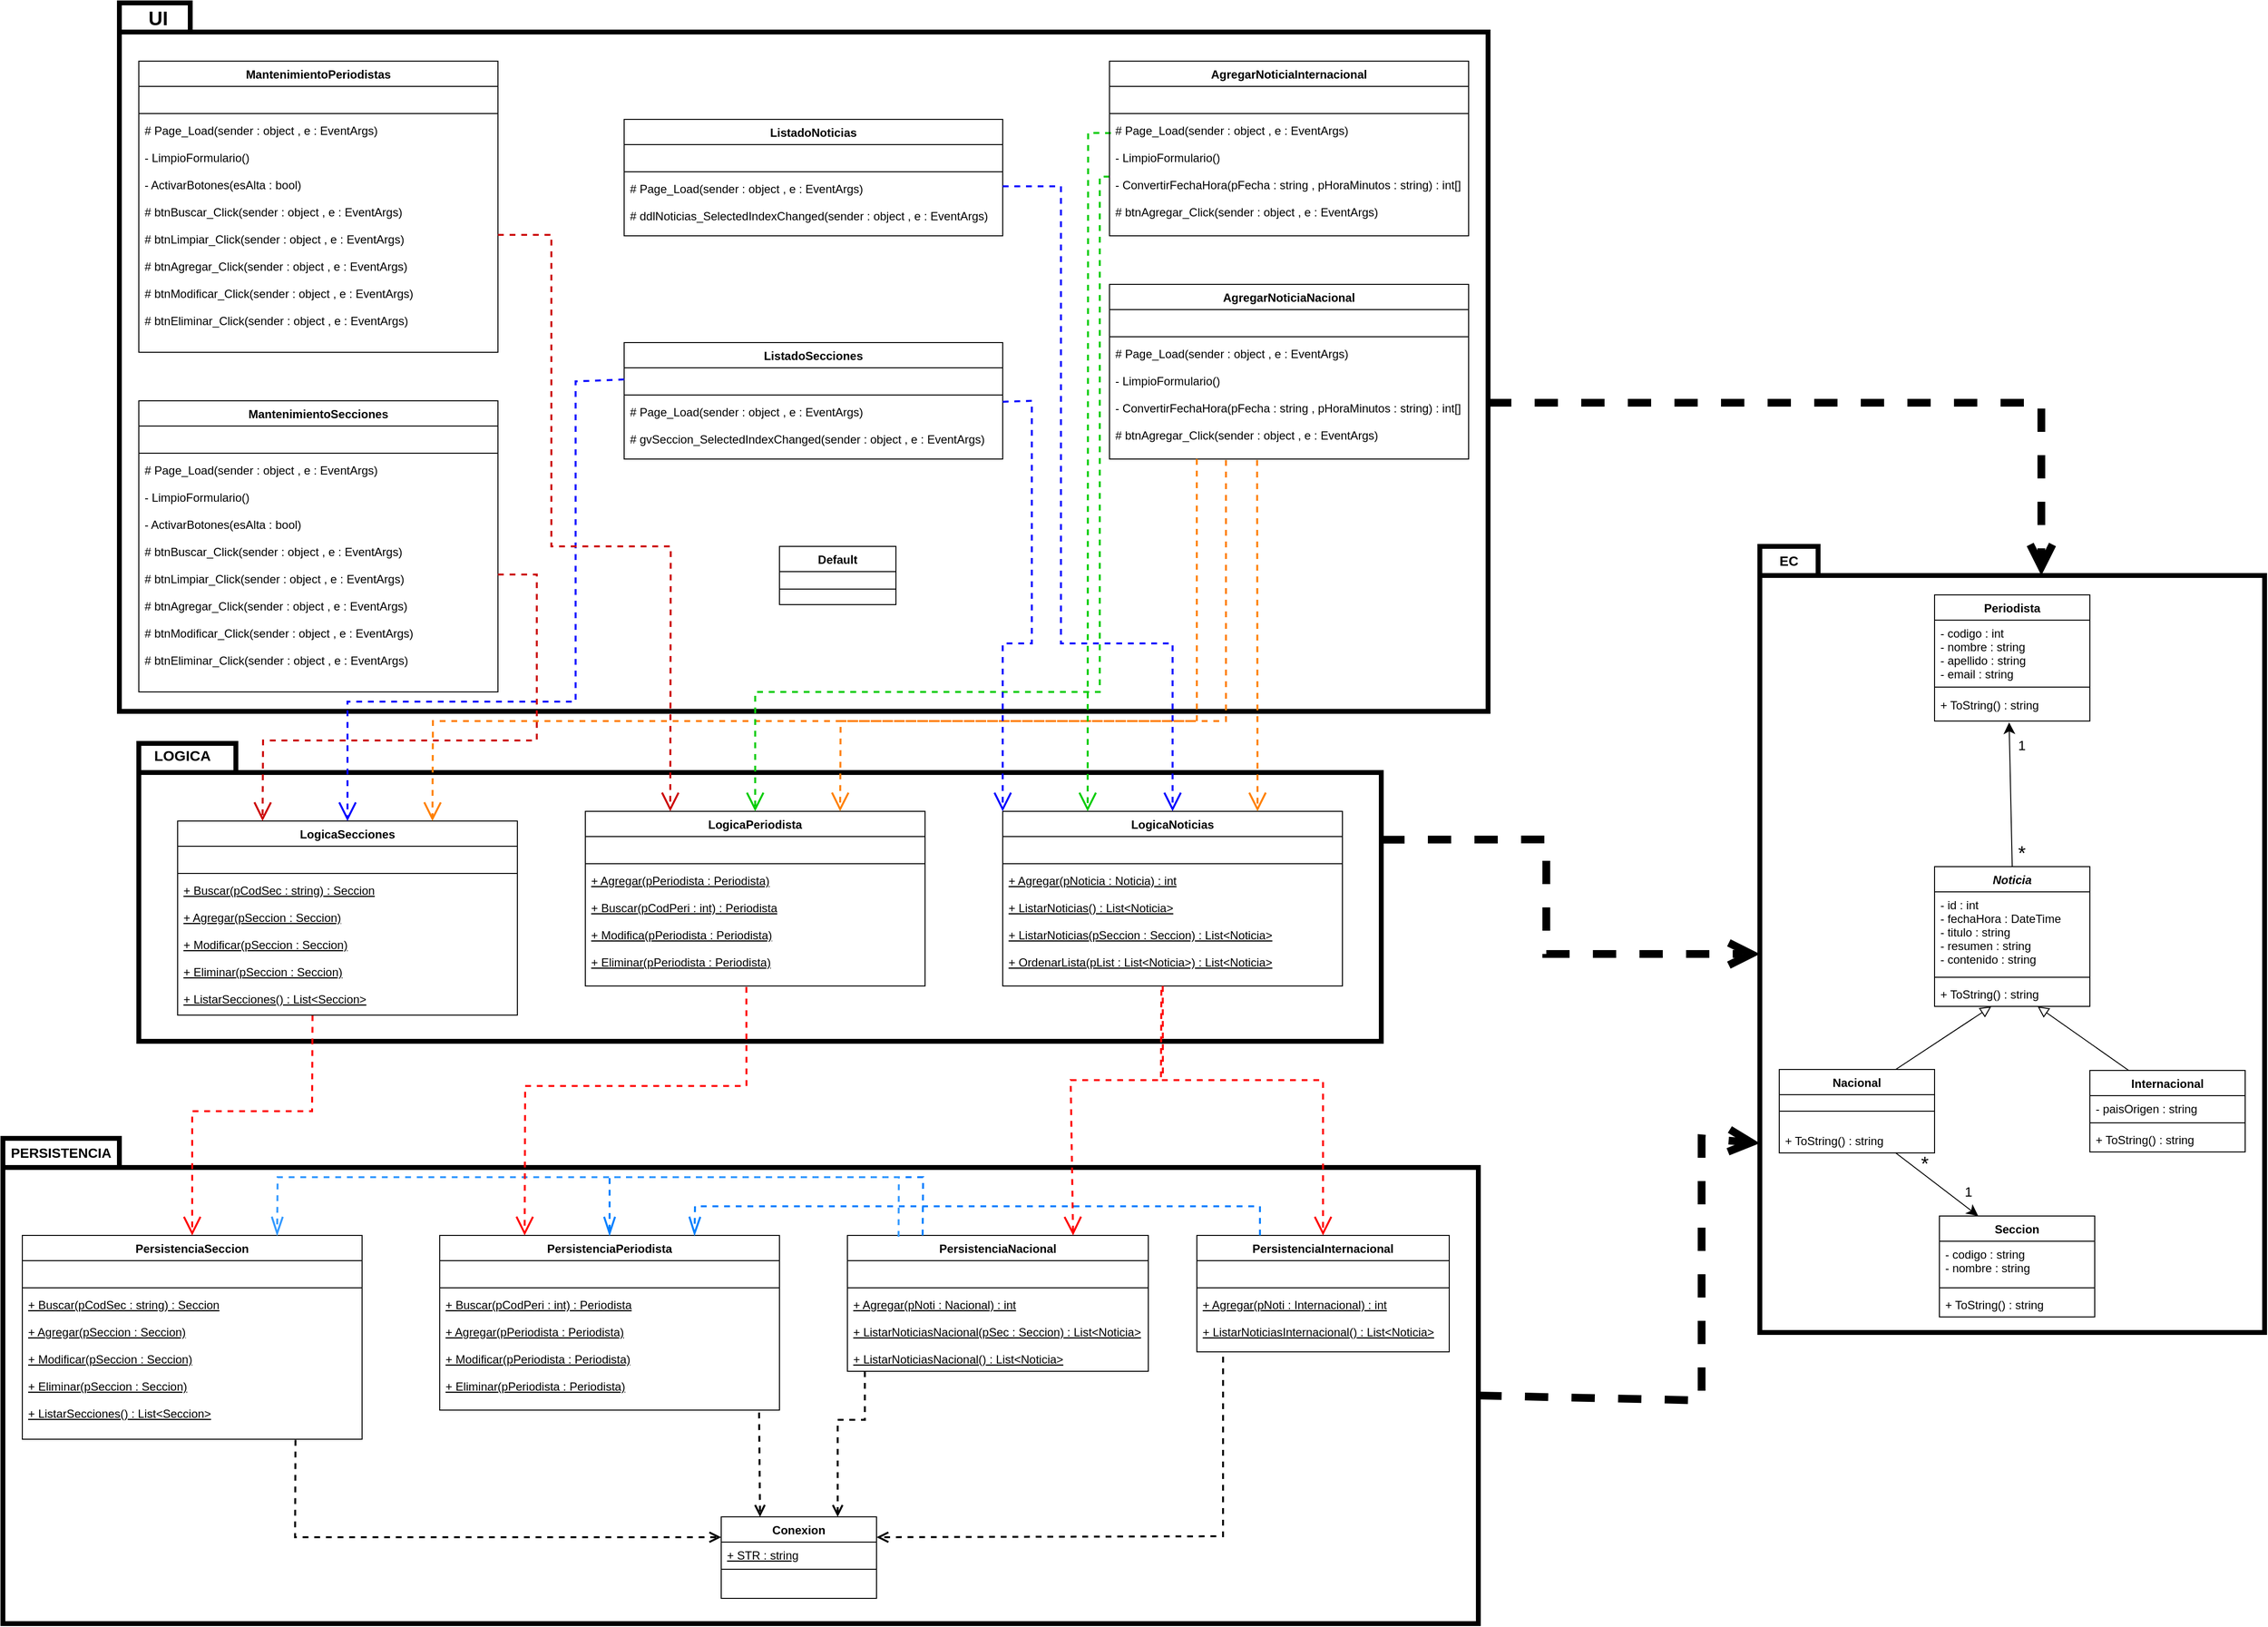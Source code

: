 <mxfile version="16.1.0" type="device"><diagram id="r1u_hjJU5OwIxkiT-pIT" name="Page-1"><mxGraphModel dx="3362" dy="1547" grid="1" gridSize="10" guides="1" tooltips="1" connect="1" arrows="1" fold="1" page="1" pageScale="1" pageWidth="850" pageHeight="1100" math="0" shadow="0"><root><mxCell id="0"/><mxCell id="1" parent="0"/><mxCell id="q0wsoT3vs5LqLBUULBJ0-77" value="" style="shape=folder;fontStyle=1;spacingTop=10;tabWidth=100;tabHeight=30;tabPosition=left;html=1;fontSize=15;fontColor=#000000;strokeWidth=5;" parent="1" vertex="1"><mxGeometry x="-1610" y="-117" width="1280" height="307" as="geometry"/></mxCell><mxCell id="q0wsoT3vs5LqLBUULBJ0-38" value="" style="shape=folder;fontStyle=1;spacingTop=10;tabWidth=120;tabHeight=30;tabPosition=left;html=1;fontSize=14;strokeWidth=5;" parent="1" vertex="1"><mxGeometry x="-1750" y="290" width="1520" height="500" as="geometry"/></mxCell><mxCell id="q0wsoT3vs5LqLBUULBJ0-10" value="" style="shape=folder;fontStyle=1;spacingTop=10;tabWidth=60;tabHeight=30;tabPosition=left;html=1;strokeWidth=5;" parent="1" vertex="1"><mxGeometry x="60" y="-320" width="520" height="810" as="geometry"/></mxCell><mxCell id="q0wsoT3vs5LqLBUULBJ0-5" value="Noticia" style="swimlane;fontStyle=3;align=center;verticalAlign=top;childLayout=stackLayout;horizontal=1;startSize=26;horizontalStack=0;resizeParent=1;resizeParentMax=0;resizeLast=0;collapsible=1;marginBottom=0;" parent="1" vertex="1"><mxGeometry x="240" y="10" width="160" height="144" as="geometry"/></mxCell><mxCell id="q0wsoT3vs5LqLBUULBJ0-6" value="- id : int&#xA;- fechaHora : DateTime &#xA;- titulo : string &#xA;- resumen : string &#xA;- contenido : string " style="text;strokeColor=none;fillColor=none;align=left;verticalAlign=top;spacingLeft=4;spacingRight=4;overflow=hidden;rotatable=0;points=[[0,0.5],[1,0.5]];portConstraint=eastwest;" parent="q0wsoT3vs5LqLBUULBJ0-5" vertex="1"><mxGeometry y="26" width="160" height="84" as="geometry"/></mxCell><mxCell id="q0wsoT3vs5LqLBUULBJ0-7" value="" style="line;strokeWidth=1;fillColor=none;align=left;verticalAlign=middle;spacingTop=-1;spacingLeft=3;spacingRight=3;rotatable=0;labelPosition=right;points=[];portConstraint=eastwest;" parent="q0wsoT3vs5LqLBUULBJ0-5" vertex="1"><mxGeometry y="110" width="160" height="8" as="geometry"/></mxCell><mxCell id="q0wsoT3vs5LqLBUULBJ0-8" value="+ ToString() : string" style="text;strokeColor=none;fillColor=none;align=left;verticalAlign=top;spacingLeft=4;spacingRight=4;overflow=hidden;rotatable=0;points=[[0,0.5],[1,0.5]];portConstraint=eastwest;" parent="q0wsoT3vs5LqLBUULBJ0-5" vertex="1"><mxGeometry y="118" width="160" height="26" as="geometry"/></mxCell><mxCell id="q0wsoT3vs5LqLBUULBJ0-12" value="&lt;font size=&quot;1&quot;&gt;&lt;b style=&quot;font-size: 14px&quot;&gt;EC&lt;/b&gt;&lt;/font&gt;" style="text;html=1;strokeColor=none;fillColor=none;align=center;verticalAlign=middle;whiteSpace=wrap;rounded=0;" parent="1" vertex="1"><mxGeometry x="60" y="-320" width="60" height="30" as="geometry"/></mxCell><mxCell id="q0wsoT3vs5LqLBUULBJ0-13" value="Nacional" style="swimlane;fontStyle=1;align=center;verticalAlign=top;childLayout=stackLayout;horizontal=1;startSize=26;horizontalStack=0;resizeParent=1;resizeParentMax=0;resizeLast=0;collapsible=1;marginBottom=0;" parent="1" vertex="1"><mxGeometry x="80" y="219" width="160" height="86" as="geometry"/></mxCell><mxCell id="q0wsoT3vs5LqLBUULBJ0-15" value="" style="line;strokeWidth=1;fillColor=none;align=left;verticalAlign=middle;spacingTop=-1;spacingLeft=3;spacingRight=3;rotatable=0;labelPosition=right;points=[];portConstraint=eastwest;" parent="q0wsoT3vs5LqLBUULBJ0-13" vertex="1"><mxGeometry y="26" width="160" height="34" as="geometry"/></mxCell><mxCell id="q0wsoT3vs5LqLBUULBJ0-16" value="+ ToString() : string" style="text;strokeColor=none;fillColor=none;align=left;verticalAlign=top;spacingLeft=4;spacingRight=4;overflow=hidden;rotatable=0;points=[[0,0.5],[1,0.5]];portConstraint=eastwest;" parent="q0wsoT3vs5LqLBUULBJ0-13" vertex="1"><mxGeometry y="60" width="160" height="26" as="geometry"/></mxCell><mxCell id="q0wsoT3vs5LqLBUULBJ0-17" value="Internacional" style="swimlane;fontStyle=1;align=center;verticalAlign=top;childLayout=stackLayout;horizontal=1;startSize=26;horizontalStack=0;resizeParent=1;resizeParentMax=0;resizeLast=0;collapsible=1;marginBottom=0;" parent="1" vertex="1"><mxGeometry x="400" y="220" width="160" height="84" as="geometry"/></mxCell><mxCell id="q0wsoT3vs5LqLBUULBJ0-18" value="- paisOrigen : string" style="text;strokeColor=none;fillColor=none;align=left;verticalAlign=top;spacingLeft=4;spacingRight=4;overflow=hidden;rotatable=0;points=[[0,0.5],[1,0.5]];portConstraint=eastwest;" parent="q0wsoT3vs5LqLBUULBJ0-17" vertex="1"><mxGeometry y="26" width="160" height="24" as="geometry"/></mxCell><mxCell id="q0wsoT3vs5LqLBUULBJ0-19" value="" style="line;strokeWidth=1;fillColor=none;align=left;verticalAlign=middle;spacingTop=-1;spacingLeft=3;spacingRight=3;rotatable=0;labelPosition=right;points=[];portConstraint=eastwest;" parent="q0wsoT3vs5LqLBUULBJ0-17" vertex="1"><mxGeometry y="50" width="160" height="8" as="geometry"/></mxCell><mxCell id="q0wsoT3vs5LqLBUULBJ0-20" value="+ ToString() : string" style="text;strokeColor=none;fillColor=none;align=left;verticalAlign=top;spacingLeft=4;spacingRight=4;overflow=hidden;rotatable=0;points=[[0,0.5],[1,0.5]];portConstraint=eastwest;" parent="q0wsoT3vs5LqLBUULBJ0-17" vertex="1"><mxGeometry y="58" width="160" height="26" as="geometry"/></mxCell><mxCell id="q0wsoT3vs5LqLBUULBJ0-21" value="" style="endArrow=block;html=1;rounded=0;fontSize=14;endFill=0;strokeWidth=1;endSize=9;entryX=0.365;entryY=1.005;entryDx=0;entryDy=0;entryPerimeter=0;exitX=0.75;exitY=0;exitDx=0;exitDy=0;" parent="1" source="q0wsoT3vs5LqLBUULBJ0-13" target="q0wsoT3vs5LqLBUULBJ0-8" edge="1"><mxGeometry width="50" height="50" relative="1" as="geometry"><mxPoint x="230" y="220" as="sourcePoint"/><mxPoint x="280" y="170" as="targetPoint"/><Array as="points"/></mxGeometry></mxCell><mxCell id="q0wsoT3vs5LqLBUULBJ0-22" value="" style="endArrow=block;html=1;rounded=0;fontSize=14;endFill=0;strokeWidth=1;endSize=9;entryX=0.664;entryY=1.005;entryDx=0;entryDy=0;entryPerimeter=0;exitX=0.25;exitY=0;exitDx=0;exitDy=0;" parent="1" source="q0wsoT3vs5LqLBUULBJ0-17" target="q0wsoT3vs5LqLBUULBJ0-8" edge="1"><mxGeometry width="50" height="50" relative="1" as="geometry"><mxPoint x="410.0" y="219.71" as="sourcePoint"/><mxPoint x="476" y="156" as="targetPoint"/><Array as="points"/></mxGeometry></mxCell><mxCell id="q0wsoT3vs5LqLBUULBJ0-23" value="Periodista" style="swimlane;fontStyle=1;align=center;verticalAlign=top;childLayout=stackLayout;horizontal=1;startSize=26;horizontalStack=0;resizeParent=1;resizeParentMax=0;resizeLast=0;collapsible=1;marginBottom=0;" parent="1" vertex="1"><mxGeometry x="240" y="-270" width="160" height="130" as="geometry"/></mxCell><mxCell id="q0wsoT3vs5LqLBUULBJ0-24" value="- codigo : int&#xA;- nombre : string&#xA;- apellido : string&#xA;- email : string" style="text;strokeColor=none;fillColor=none;align=left;verticalAlign=top;spacingLeft=4;spacingRight=4;overflow=hidden;rotatable=0;points=[[0,0.5],[1,0.5]];portConstraint=eastwest;" parent="q0wsoT3vs5LqLBUULBJ0-23" vertex="1"><mxGeometry y="26" width="160" height="64" as="geometry"/></mxCell><mxCell id="q0wsoT3vs5LqLBUULBJ0-25" value="" style="line;strokeWidth=1;fillColor=none;align=left;verticalAlign=middle;spacingTop=-1;spacingLeft=3;spacingRight=3;rotatable=0;labelPosition=right;points=[];portConstraint=eastwest;" parent="q0wsoT3vs5LqLBUULBJ0-23" vertex="1"><mxGeometry y="90" width="160" height="10" as="geometry"/></mxCell><mxCell id="q0wsoT3vs5LqLBUULBJ0-26" value="+ ToString() : string" style="text;strokeColor=none;fillColor=none;align=left;verticalAlign=top;spacingLeft=4;spacingRight=4;overflow=hidden;rotatable=0;points=[[0,0.5],[1,0.5]];portConstraint=eastwest;" parent="q0wsoT3vs5LqLBUULBJ0-23" vertex="1"><mxGeometry y="100" width="160" height="30" as="geometry"/></mxCell><mxCell id="q0wsoT3vs5LqLBUULBJ0-27" value="" style="endArrow=classic;html=1;rounded=0;fontSize=14;endSize=9;strokeWidth=1;exitX=0.5;exitY=0;exitDx=0;exitDy=0;entryX=0.48;entryY=1.046;entryDx=0;entryDy=0;entryPerimeter=0;" parent="1" source="q0wsoT3vs5LqLBUULBJ0-5" target="q0wsoT3vs5LqLBUULBJ0-26" edge="1"><mxGeometry width="50" height="50" relative="1" as="geometry"><mxPoint x="330" y="-60" as="sourcePoint"/><mxPoint x="320" y="-110" as="targetPoint"/></mxGeometry></mxCell><mxCell id="q0wsoT3vs5LqLBUULBJ0-28" value="&lt;font style=&quot;font-size: 20px&quot;&gt;*&lt;/font&gt;" style="text;html=1;strokeColor=none;fillColor=none;align=center;verticalAlign=middle;whiteSpace=wrap;rounded=0;fontSize=14;" parent="1" vertex="1"><mxGeometry x="300" y="-20" width="60" height="30" as="geometry"/></mxCell><mxCell id="q0wsoT3vs5LqLBUULBJ0-29" value="1" style="text;html=1;strokeColor=none;fillColor=none;align=center;verticalAlign=middle;whiteSpace=wrap;rounded=0;fontSize=14;" parent="1" vertex="1"><mxGeometry x="300" y="-130" width="60" height="30" as="geometry"/></mxCell><mxCell id="q0wsoT3vs5LqLBUULBJ0-30" value="Seccion" style="swimlane;fontStyle=1;align=center;verticalAlign=top;childLayout=stackLayout;horizontal=1;startSize=26;horizontalStack=0;resizeParent=1;resizeParentMax=0;resizeLast=0;collapsible=1;marginBottom=0;" parent="1" vertex="1"><mxGeometry x="245" y="370" width="160" height="104" as="geometry"/></mxCell><mxCell id="q0wsoT3vs5LqLBUULBJ0-31" value="- codigo : string&#xA;- nombre : string" style="text;strokeColor=none;fillColor=none;align=left;verticalAlign=top;spacingLeft=4;spacingRight=4;overflow=hidden;rotatable=0;points=[[0,0.5],[1,0.5]];portConstraint=eastwest;" parent="q0wsoT3vs5LqLBUULBJ0-30" vertex="1"><mxGeometry y="26" width="160" height="44" as="geometry"/></mxCell><mxCell id="q0wsoT3vs5LqLBUULBJ0-32" value="" style="line;strokeWidth=1;fillColor=none;align=left;verticalAlign=middle;spacingTop=-1;spacingLeft=3;spacingRight=3;rotatable=0;labelPosition=right;points=[];portConstraint=eastwest;" parent="q0wsoT3vs5LqLBUULBJ0-30" vertex="1"><mxGeometry y="70" width="160" height="8" as="geometry"/></mxCell><mxCell id="q0wsoT3vs5LqLBUULBJ0-33" value="+ ToString() : string" style="text;strokeColor=none;fillColor=none;align=left;verticalAlign=top;spacingLeft=4;spacingRight=4;overflow=hidden;rotatable=0;points=[[0,0.5],[1,0.5]];portConstraint=eastwest;" parent="q0wsoT3vs5LqLBUULBJ0-30" vertex="1"><mxGeometry y="78" width="160" height="26" as="geometry"/></mxCell><mxCell id="q0wsoT3vs5LqLBUULBJ0-35" value="" style="endArrow=classic;html=1;rounded=0;fontSize=14;endSize=9;strokeWidth=1;exitX=0.75;exitY=1;exitDx=0;exitDy=0;entryX=0.25;entryY=0;entryDx=0;entryDy=0;" parent="1" source="q0wsoT3vs5LqLBUULBJ0-13" target="q0wsoT3vs5LqLBUULBJ0-30" edge="1"><mxGeometry width="50" height="50" relative="1" as="geometry"><mxPoint x="321.6" y="370.0" as="sourcePoint"/><mxPoint x="190" y="370" as="targetPoint"/></mxGeometry></mxCell><mxCell id="q0wsoT3vs5LqLBUULBJ0-36" value="&lt;font style=&quot;font-size: 20px&quot;&gt;*&lt;/font&gt;" style="text;html=1;strokeColor=none;fillColor=none;align=center;verticalAlign=middle;whiteSpace=wrap;rounded=0;fontSize=14;" parent="1" vertex="1"><mxGeometry x="200" y="300" width="60" height="30" as="geometry"/></mxCell><mxCell id="q0wsoT3vs5LqLBUULBJ0-37" value="1" style="text;html=1;strokeColor=none;fillColor=none;align=center;verticalAlign=middle;whiteSpace=wrap;rounded=0;fontSize=14;" parent="1" vertex="1"><mxGeometry x="245" y="330" width="60" height="30" as="geometry"/></mxCell><mxCell id="q0wsoT3vs5LqLBUULBJ0-45" value="Conexion" style="swimlane;fontStyle=1;align=center;verticalAlign=top;childLayout=stackLayout;horizontal=1;startSize=26;horizontalStack=0;resizeParent=1;resizeParentMax=0;resizeLast=0;collapsible=1;marginBottom=0;" parent="1" vertex="1"><mxGeometry x="-1010" y="680" width="160" height="84" as="geometry"/></mxCell><mxCell id="q0wsoT3vs5LqLBUULBJ0-46" value="+ STR : string&#xA;&#xA;&#xA;" style="text;strokeColor=none;fillColor=none;align=left;verticalAlign=top;spacingLeft=4;spacingRight=4;overflow=hidden;rotatable=0;points=[[0,0.5],[1,0.5]];portConstraint=eastwest;fontStyle=4" parent="q0wsoT3vs5LqLBUULBJ0-45" vertex="1"><mxGeometry y="26" width="160" height="24" as="geometry"/></mxCell><mxCell id="q0wsoT3vs5LqLBUULBJ0-47" value="" style="line;strokeWidth=1;fillColor=none;align=left;verticalAlign=middle;spacingTop=-1;spacingLeft=3;spacingRight=3;rotatable=0;labelPosition=right;points=[];portConstraint=eastwest;" parent="q0wsoT3vs5LqLBUULBJ0-45" vertex="1"><mxGeometry y="50" width="160" height="8" as="geometry"/></mxCell><mxCell id="q0wsoT3vs5LqLBUULBJ0-48" value="*" style="text;strokeColor=none;fillColor=none;align=left;verticalAlign=top;spacingLeft=4;spacingRight=4;overflow=hidden;rotatable=0;points=[[0,0.5],[1,0.5]];portConstraint=eastwest;fontColor=#FFFFFF;" parent="q0wsoT3vs5LqLBUULBJ0-45" vertex="1"><mxGeometry y="58" width="160" height="26" as="geometry"/></mxCell><mxCell id="q0wsoT3vs5LqLBUULBJ0-49" value="PersistenciaInternacional" style="swimlane;fontStyle=1;align=center;verticalAlign=top;childLayout=stackLayout;horizontal=1;startSize=26;horizontalStack=0;resizeParent=1;resizeParentMax=0;resizeLast=0;collapsible=1;marginBottom=0;" parent="1" vertex="1"><mxGeometry x="-520" y="390" width="260" height="120" as="geometry"/></mxCell><mxCell id="q0wsoT3vs5LqLBUULBJ0-50" value="*" style="text;strokeColor=none;fillColor=none;align=left;verticalAlign=top;spacingLeft=4;spacingRight=4;overflow=hidden;rotatable=0;points=[[0,0.5],[1,0.5]];portConstraint=eastwest;fontColor=#FFFFFF;" parent="q0wsoT3vs5LqLBUULBJ0-49" vertex="1"><mxGeometry y="26" width="260" height="24" as="geometry"/></mxCell><mxCell id="q0wsoT3vs5LqLBUULBJ0-51" value="" style="line;strokeWidth=1;fillColor=none;align=left;verticalAlign=middle;spacingTop=-1;spacingLeft=3;spacingRight=3;rotatable=0;labelPosition=right;points=[];portConstraint=eastwest;" parent="q0wsoT3vs5LqLBUULBJ0-49" vertex="1"><mxGeometry y="50" width="260" height="8" as="geometry"/></mxCell><mxCell id="q0wsoT3vs5LqLBUULBJ0-52" value="+ Agregar(pNoti : Internacional) : int&#xA;&#xA;+ ListarNoticiasInternacional() : List&lt;Noticia&gt;&#xA;" style="text;strokeColor=none;fillColor=none;align=left;verticalAlign=top;spacingLeft=4;spacingRight=4;overflow=hidden;rotatable=0;points=[[0,0.5],[1,0.5]];portConstraint=eastwest;fontStyle=4" parent="q0wsoT3vs5LqLBUULBJ0-49" vertex="1"><mxGeometry y="58" width="260" height="62" as="geometry"/></mxCell><mxCell id="q0wsoT3vs5LqLBUULBJ0-54" value="PersistenciaNacional" style="swimlane;fontStyle=1;align=center;verticalAlign=top;childLayout=stackLayout;horizontal=1;startSize=26;horizontalStack=0;resizeParent=1;resizeParentMax=0;resizeLast=0;collapsible=1;marginBottom=0;" parent="1" vertex="1"><mxGeometry x="-880" y="390" width="310" height="140" as="geometry"/></mxCell><mxCell id="q0wsoT3vs5LqLBUULBJ0-55" value="*" style="text;strokeColor=none;fillColor=none;align=left;verticalAlign=top;spacingLeft=4;spacingRight=4;overflow=hidden;rotatable=0;points=[[0,0.5],[1,0.5]];portConstraint=eastwest;fontColor=#FFFFFF;" parent="q0wsoT3vs5LqLBUULBJ0-54" vertex="1"><mxGeometry y="26" width="310" height="24" as="geometry"/></mxCell><mxCell id="q0wsoT3vs5LqLBUULBJ0-56" value="" style="line;strokeWidth=1;fillColor=none;align=left;verticalAlign=middle;spacingTop=-1;spacingLeft=3;spacingRight=3;rotatable=0;labelPosition=right;points=[];portConstraint=eastwest;" parent="q0wsoT3vs5LqLBUULBJ0-54" vertex="1"><mxGeometry y="50" width="310" height="8" as="geometry"/></mxCell><mxCell id="q0wsoT3vs5LqLBUULBJ0-57" value="+ Agregar(pNoti : Nacional) : int&#xA;&#xA;+ ListarNoticiasNacional(pSec : Seccion) : List&lt;Noticia&gt;&#xA;&#xA;+ ListarNoticiasNacional() : List&lt;Noticia&gt;&#xA;" style="text;strokeColor=none;fillColor=none;align=left;verticalAlign=top;spacingLeft=4;spacingRight=4;overflow=hidden;rotatable=0;points=[[0,0.5],[1,0.5]];portConstraint=eastwest;fontStyle=4" parent="q0wsoT3vs5LqLBUULBJ0-54" vertex="1"><mxGeometry y="58" width="310" height="82" as="geometry"/></mxCell><mxCell id="q0wsoT3vs5LqLBUULBJ0-59" value="PersistenciaPeriodista" style="swimlane;fontStyle=1;align=center;verticalAlign=top;childLayout=stackLayout;horizontal=1;startSize=26;horizontalStack=0;resizeParent=1;resizeParentMax=0;resizeLast=0;collapsible=1;marginBottom=0;" parent="1" vertex="1"><mxGeometry x="-1300" y="390" width="350" height="180" as="geometry"/></mxCell><mxCell id="q0wsoT3vs5LqLBUULBJ0-60" value="*" style="text;strokeColor=none;fillColor=none;align=left;verticalAlign=top;spacingLeft=4;spacingRight=4;overflow=hidden;rotatable=0;points=[[0,0.5],[1,0.5]];portConstraint=eastwest;fontColor=#FFFFFF;" parent="q0wsoT3vs5LqLBUULBJ0-59" vertex="1"><mxGeometry y="26" width="350" height="24" as="geometry"/></mxCell><mxCell id="q0wsoT3vs5LqLBUULBJ0-61" value="" style="line;strokeWidth=1;fillColor=none;align=left;verticalAlign=middle;spacingTop=-1;spacingLeft=3;spacingRight=3;rotatable=0;labelPosition=right;points=[];portConstraint=eastwest;" parent="q0wsoT3vs5LqLBUULBJ0-59" vertex="1"><mxGeometry y="50" width="350" height="8" as="geometry"/></mxCell><mxCell id="q0wsoT3vs5LqLBUULBJ0-62" value="+ Buscar(pCodPeri : int) : Periodista&#xA;&#xA;+ Agregar(pPeriodista : Periodista)&#xA;&#xA;+ Modificar(pPeriodista : Periodista)&#xA;&#xA;+ Eliminar(pPeriodista : Periodista)" style="text;strokeColor=none;fillColor=none;align=left;verticalAlign=top;spacingLeft=4;spacingRight=4;overflow=hidden;rotatable=0;points=[[0,0.5],[1,0.5]];portConstraint=eastwest;fontStyle=4" parent="q0wsoT3vs5LqLBUULBJ0-59" vertex="1"><mxGeometry y="58" width="350" height="122" as="geometry"/></mxCell><mxCell id="q0wsoT3vs5LqLBUULBJ0-63" value="PersistenciaSeccion" style="swimlane;fontStyle=1;align=center;verticalAlign=top;childLayout=stackLayout;horizontal=1;startSize=26;horizontalStack=0;resizeParent=1;resizeParentMax=0;resizeLast=0;collapsible=1;marginBottom=0;" parent="1" vertex="1"><mxGeometry x="-1730" y="390" width="350" height="210" as="geometry"/></mxCell><mxCell id="q0wsoT3vs5LqLBUULBJ0-64" value="*" style="text;strokeColor=none;fillColor=none;align=left;verticalAlign=top;spacingLeft=4;spacingRight=4;overflow=hidden;rotatable=0;points=[[0,0.5],[1,0.5]];portConstraint=eastwest;fontColor=#FFFFFF;" parent="q0wsoT3vs5LqLBUULBJ0-63" vertex="1"><mxGeometry y="26" width="350" height="24" as="geometry"/></mxCell><mxCell id="q0wsoT3vs5LqLBUULBJ0-65" value="" style="line;strokeWidth=1;fillColor=none;align=left;verticalAlign=middle;spacingTop=-1;spacingLeft=3;spacingRight=3;rotatable=0;labelPosition=right;points=[];portConstraint=eastwest;" parent="q0wsoT3vs5LqLBUULBJ0-63" vertex="1"><mxGeometry y="50" width="350" height="8" as="geometry"/></mxCell><mxCell id="q0wsoT3vs5LqLBUULBJ0-66" value="+ Buscar(pCodSec : string) : Seccion&#xA;&#xA;+ Agregar(pSeccion : Seccion)&#xA;&#xA;+ Modificar(pSeccion : Seccion)&#xA;&#xA;+ Eliminar(pSeccion : Seccion)&#xA;&#xA;+ ListarSecciones() : List&lt;Seccion&gt;" style="text;strokeColor=none;fillColor=none;align=left;verticalAlign=top;spacingLeft=4;spacingRight=4;overflow=hidden;rotatable=0;points=[[0,0.5],[1,0.5]];portConstraint=eastwest;fontStyle=4" parent="q0wsoT3vs5LqLBUULBJ0-63" vertex="1"><mxGeometry y="58" width="350" height="152" as="geometry"/></mxCell><mxCell id="q0wsoT3vs5LqLBUULBJ0-67" value="return" style="html=1;verticalAlign=bottom;endArrow=openThin;dashed=1;endSize=15;rounded=0;fontSize=14;fontColor=#FFFFFF;strokeWidth=2;exitX=0.25;exitY=0;exitDx=0;exitDy=0;entryX=0.75;entryY=0;entryDx=0;entryDy=0;endFill=0;strokeColor=#007FFF;" parent="1" source="q0wsoT3vs5LqLBUULBJ0-49" target="q0wsoT3vs5LqLBUULBJ0-59" edge="1"><mxGeometry relative="1" as="geometry"><mxPoint x="-440" y="370" as="sourcePoint"/><mxPoint x="-1050" y="360" as="targetPoint"/><Array as="points"><mxPoint x="-455" y="360"/><mxPoint x="-1037" y="360"/></Array></mxGeometry></mxCell><mxCell id="q0wsoT3vs5LqLBUULBJ0-68" value="" style="html=1;verticalAlign=bottom;endArrow=openThin;dashed=1;endSize=15;rounded=0;fontSize=14;fontColor=#FFFFFF;strokeWidth=2;exitX=0.25;exitY=0;exitDx=0;exitDy=0;entryX=0.5;entryY=0;entryDx=0;entryDy=0;endFill=0;strokeColor=#007FFF;" parent="1" source="q0wsoT3vs5LqLBUULBJ0-54" target="q0wsoT3vs5LqLBUULBJ0-59" edge="1"><mxGeometry relative="1" as="geometry"><mxPoint x="-777.5" y="380" as="sourcePoint"/><mxPoint x="-1360" y="380" as="targetPoint"/><Array as="points"><mxPoint x="-802" y="330"/><mxPoint x="-1125" y="330"/></Array></mxGeometry></mxCell><mxCell id="q0wsoT3vs5LqLBUULBJ0-69" value="" style="html=1;verticalAlign=bottom;endArrow=openThin;dashed=1;endSize=15;rounded=0;fontSize=14;fontColor=#FFFFFF;strokeWidth=2;exitX=0.17;exitY=0.01;exitDx=0;exitDy=0;entryX=0.75;entryY=0;entryDx=0;entryDy=0;endFill=0;exitPerimeter=0;strokeColor=#3399FF;" parent="1" source="q0wsoT3vs5LqLBUULBJ0-54" target="q0wsoT3vs5LqLBUULBJ0-63" edge="1"><mxGeometry relative="1" as="geometry"><mxPoint x="-827.5" y="390" as="sourcePoint"/><mxPoint x="-1150" y="390" as="targetPoint"/><Array as="points"><mxPoint x="-827" y="330"/><mxPoint x="-1467" y="330"/></Array></mxGeometry></mxCell><mxCell id="q0wsoT3vs5LqLBUULBJ0-70" value="return" style="html=1;verticalAlign=bottom;endArrow=open;dashed=1;endSize=8;rounded=0;fontSize=14;fontColor=#FFFFFF;strokeWidth=2;exitX=0.804;exitY=1.005;exitDx=0;exitDy=0;exitPerimeter=0;entryX=0;entryY=0.25;entryDx=0;entryDy=0;" parent="1" source="q0wsoT3vs5LqLBUULBJ0-66" target="q0wsoT3vs5LqLBUULBJ0-45" edge="1"><mxGeometry relative="1" as="geometry"><mxPoint x="-1220" y="660" as="sourcePoint"/><mxPoint x="-1330" y="570" as="targetPoint"/><Array as="points"><mxPoint x="-1449" y="701"/></Array></mxGeometry></mxCell><mxCell id="q0wsoT3vs5LqLBUULBJ0-71" value="" style="html=1;verticalAlign=bottom;endArrow=open;dashed=1;endSize=8;rounded=0;fontSize=14;fontColor=#FFFFFF;strokeWidth=2;exitX=0.94;exitY=1.021;exitDx=0;exitDy=0;exitPerimeter=0;entryX=0.25;entryY=0;entryDx=0;entryDy=0;" parent="1" source="q0wsoT3vs5LqLBUULBJ0-62" target="q0wsoT3vs5LqLBUULBJ0-45" edge="1"><mxGeometry relative="1" as="geometry"><mxPoint x="-850" y="570" as="sourcePoint"/><mxPoint x="-930" y="570" as="targetPoint"/></mxGeometry></mxCell><mxCell id="q0wsoT3vs5LqLBUULBJ0-72" value="" style="html=1;verticalAlign=bottom;endArrow=open;dashed=1;endSize=8;rounded=0;fontSize=14;fontColor=#FFFFFF;strokeWidth=2;exitX=0.058;exitY=1;exitDx=0;exitDy=0;exitPerimeter=0;entryX=0.75;entryY=0;entryDx=0;entryDy=0;" parent="1" source="q0wsoT3vs5LqLBUULBJ0-57" target="q0wsoT3vs5LqLBUULBJ0-45" edge="1"><mxGeometry relative="1" as="geometry"><mxPoint x="-860" y="550.002" as="sourcePoint"/><mxPoint x="-859" y="657.44" as="targetPoint"/><Array as="points"><mxPoint x="-862" y="580"/><mxPoint x="-890" y="580"/></Array></mxGeometry></mxCell><mxCell id="q0wsoT3vs5LqLBUULBJ0-74" value="return" style="html=1;verticalAlign=bottom;endArrow=open;dashed=1;endSize=8;rounded=0;fontSize=14;fontColor=#FFFFFF;strokeWidth=2;exitX=0.104;exitY=1.081;exitDx=0;exitDy=0;exitPerimeter=0;entryX=1;entryY=0.25;entryDx=0;entryDy=0;" parent="1" source="q0wsoT3vs5LqLBUULBJ0-52" target="q0wsoT3vs5LqLBUULBJ0-45" edge="1"><mxGeometry relative="1" as="geometry"><mxPoint x="-460" y="560" as="sourcePoint"/><mxPoint x="-540" y="560" as="targetPoint"/><Array as="points"><mxPoint x="-493" y="700"/></Array></mxGeometry></mxCell><mxCell id="q0wsoT3vs5LqLBUULBJ0-75" value="&lt;b&gt;PERSISTENCIA&lt;/b&gt;" style="text;html=1;strokeColor=none;fillColor=none;align=center;verticalAlign=middle;whiteSpace=wrap;rounded=0;fontSize=14;fontColor=#000000;" parent="1" vertex="1"><mxGeometry x="-1720" y="290" width="60" height="30" as="geometry"/></mxCell><mxCell id="q0wsoT3vs5LqLBUULBJ0-76" value="" style="html=1;verticalAlign=bottom;endArrow=open;dashed=1;endSize=15;rounded=0;fontSize=15;fontColor=#FFFFFF;strokeWidth=8;entryX=0;entryY=0;entryDx=0;entryDy=615;entryPerimeter=0;exitX=0;exitY=0;exitDx=1520;exitDy=265;exitPerimeter=0;" parent="1" source="q0wsoT3vs5LqLBUULBJ0-38" target="q0wsoT3vs5LqLBUULBJ0-10" edge="1"><mxGeometry relative="1" as="geometry"><mxPoint x="-200" y="673" as="sourcePoint"/><mxPoint x="130" y="620" as="targetPoint"/><Array as="points"><mxPoint y="560"/><mxPoint y="290"/></Array></mxGeometry></mxCell><mxCell id="q0wsoT3vs5LqLBUULBJ0-78" value="LogicaNoticias" style="swimlane;fontStyle=1;align=center;verticalAlign=top;childLayout=stackLayout;horizontal=1;startSize=26;horizontalStack=0;resizeParent=1;resizeParentMax=0;resizeLast=0;collapsible=1;marginBottom=0;" parent="1" vertex="1"><mxGeometry x="-720" y="-47" width="350" height="180" as="geometry"/></mxCell><mxCell id="q0wsoT3vs5LqLBUULBJ0-79" value="*" style="text;strokeColor=none;fillColor=none;align=left;verticalAlign=top;spacingLeft=4;spacingRight=4;overflow=hidden;rotatable=0;points=[[0,0.5],[1,0.5]];portConstraint=eastwest;fontColor=#FFFFFF;" parent="q0wsoT3vs5LqLBUULBJ0-78" vertex="1"><mxGeometry y="26" width="350" height="24" as="geometry"/></mxCell><mxCell id="q0wsoT3vs5LqLBUULBJ0-80" value="" style="line;strokeWidth=1;fillColor=none;align=left;verticalAlign=middle;spacingTop=-1;spacingLeft=3;spacingRight=3;rotatable=0;labelPosition=right;points=[];portConstraint=eastwest;" parent="q0wsoT3vs5LqLBUULBJ0-78" vertex="1"><mxGeometry y="50" width="350" height="8" as="geometry"/></mxCell><mxCell id="q0wsoT3vs5LqLBUULBJ0-81" value="+ Agregar(pNoticia : Noticia) : int&#xA;&#xA;+ ListarNoticias() : List&lt;Noticia&gt;&#xA;&#xA;+ ListarNoticias(pSeccion : Seccion) : List&lt;Noticia&gt;&#xA;&#xA;+ OrdenarLista(pList : List&lt;Noticia&gt;) : List&lt;Noticia&gt;" style="text;strokeColor=none;fillColor=none;align=left;verticalAlign=top;spacingLeft=4;spacingRight=4;overflow=hidden;rotatable=0;points=[[0,0.5],[1,0.5]];portConstraint=eastwest;fontStyle=4" parent="q0wsoT3vs5LqLBUULBJ0-78" vertex="1"><mxGeometry y="58" width="350" height="122" as="geometry"/></mxCell><mxCell id="q0wsoT3vs5LqLBUULBJ0-82" value="LogicaPeriodista" style="swimlane;fontStyle=1;align=center;verticalAlign=top;childLayout=stackLayout;horizontal=1;startSize=26;horizontalStack=0;resizeParent=1;resizeParentMax=0;resizeLast=0;collapsible=1;marginBottom=0;" parent="1" vertex="1"><mxGeometry x="-1150" y="-47" width="350" height="180" as="geometry"/></mxCell><mxCell id="q0wsoT3vs5LqLBUULBJ0-83" value="*" style="text;strokeColor=none;fillColor=none;align=left;verticalAlign=top;spacingLeft=4;spacingRight=4;overflow=hidden;rotatable=0;points=[[0,0.5],[1,0.5]];portConstraint=eastwest;fontColor=#FFFFFF;" parent="q0wsoT3vs5LqLBUULBJ0-82" vertex="1"><mxGeometry y="26" width="350" height="24" as="geometry"/></mxCell><mxCell id="q0wsoT3vs5LqLBUULBJ0-84" value="" style="line;strokeWidth=1;fillColor=none;align=left;verticalAlign=middle;spacingTop=-1;spacingLeft=3;spacingRight=3;rotatable=0;labelPosition=right;points=[];portConstraint=eastwest;" parent="q0wsoT3vs5LqLBUULBJ0-82" vertex="1"><mxGeometry y="50" width="350" height="8" as="geometry"/></mxCell><mxCell id="q0wsoT3vs5LqLBUULBJ0-85" value="+ Agregar(pPeriodista : Periodista)&#xA;&#xA;+ Buscar(pCodPeri : int) : Periodista&#xA;&#xA;+ Modifica(pPeriodista : Periodista)&#xA;&#xA;+ Eliminar(pPeriodista : Periodista)" style="text;strokeColor=none;fillColor=none;align=left;verticalAlign=top;spacingLeft=4;spacingRight=4;overflow=hidden;rotatable=0;points=[[0,0.5],[1,0.5]];portConstraint=eastwest;fontStyle=4" parent="q0wsoT3vs5LqLBUULBJ0-82" vertex="1"><mxGeometry y="58" width="350" height="122" as="geometry"/></mxCell><mxCell id="q0wsoT3vs5LqLBUULBJ0-91" value="&lt;b&gt;LOGICA&lt;/b&gt;" style="text;html=1;strokeColor=none;fillColor=none;align=center;verticalAlign=middle;whiteSpace=wrap;rounded=0;fontSize=15;fontColor=#000000;" parent="1" vertex="1"><mxGeometry x="-1595" y="-120" width="60" height="30" as="geometry"/></mxCell><mxCell id="q0wsoT3vs5LqLBUULBJ0-92" value="" style="html=1;verticalAlign=bottom;endArrow=open;dashed=1;endSize=15;rounded=0;fontSize=15;fontColor=#FFFFFF;strokeWidth=8;exitX=0;exitY=0;exitDx=1280;exitDy=99.25;exitPerimeter=0;entryX=0;entryY=0;entryDx=0;entryDy=420;entryPerimeter=0;" parent="1" source="q0wsoT3vs5LqLBUULBJ0-77" target="q0wsoT3vs5LqLBUULBJ0-10" edge="1"><mxGeometry relative="1" as="geometry"><mxPoint x="-320" y="62.5" as="sourcePoint"/><mxPoint x="-120" y="-315" as="targetPoint"/><Array as="points"><mxPoint x="-160" y="-18"/><mxPoint x="-160" y="100"/></Array></mxGeometry></mxCell><mxCell id="q0wsoT3vs5LqLBUULBJ0-93" value="" style="html=1;verticalAlign=bottom;endArrow=open;dashed=1;endSize=15;rounded=0;fontSize=15;fontColor=#000000;strokeWidth=2;exitX=0.471;exitY=1;exitDx=0;exitDy=0;exitPerimeter=0;entryX=0.5;entryY=0;entryDx=0;entryDy=0;strokeColor=#FF0000;" parent="1" source="q0wsoT3vs5LqLBUULBJ0-81" target="q0wsoT3vs5LqLBUULBJ0-49" edge="1"><mxGeometry relative="1" as="geometry"><mxPoint x="-610" y="230" as="sourcePoint"/><mxPoint x="-420" y="230" as="targetPoint"/><Array as="points"><mxPoint x="-555" y="230"/><mxPoint x="-390" y="230"/></Array></mxGeometry></mxCell><mxCell id="q0wsoT3vs5LqLBUULBJ0-94" value="" style="html=1;verticalAlign=bottom;endArrow=open;dashed=1;endSize=15;rounded=0;fontSize=14;fontColor=#000000;strokeWidth=2;exitX=0.467;exitY=1.033;exitDx=0;exitDy=0;exitPerimeter=0;entryX=0.75;entryY=0;entryDx=0;entryDy=0;strokeColor=#FF0000;" parent="1" source="q0wsoT3vs5LqLBUULBJ0-81" target="q0wsoT3vs5LqLBUULBJ0-54" edge="1"><mxGeometry relative="1" as="geometry"><mxPoint x="-610" y="190" as="sourcePoint"/><mxPoint x="-604" y="270" as="targetPoint"/><Array as="points"><mxPoint x="-557" y="230"/><mxPoint x="-650" y="230"/></Array></mxGeometry></mxCell><mxCell id="q0wsoT3vs5LqLBUULBJ0-96" value="" style="html=1;verticalAlign=bottom;endArrow=open;dashed=1;endSize=15;rounded=0;fontSize=14;fontColor=#000000;strokeWidth=2;exitX=0.474;exitY=1.008;exitDx=0;exitDy=0;exitPerimeter=0;entryX=0.25;entryY=0;entryDx=0;entryDy=0;strokeColor=#FF0000;" parent="1" source="q0wsoT3vs5LqLBUULBJ0-85" target="q0wsoT3vs5LqLBUULBJ0-59" edge="1"><mxGeometry relative="1" as="geometry"><mxPoint x="-984.15" y="139.996" as="sourcePoint"/><mxPoint x="-1027.5" y="396.02" as="targetPoint"/><Array as="points"><mxPoint x="-984" y="236.02"/><mxPoint x="-1212" y="236"/></Array></mxGeometry></mxCell><mxCell id="q0wsoT3vs5LqLBUULBJ0-97" value="" style="html=1;verticalAlign=bottom;endArrow=open;dashed=1;endSize=15;rounded=0;fontSize=14;fontColor=#000000;strokeWidth=2;exitX=0.397;exitY=1.001;exitDx=0;exitDy=0;exitPerimeter=0;entryX=0.5;entryY=0;entryDx=0;entryDy=0;strokeColor=#FF0000;" parent="1" source="q0wsoT3vs5LqLBUULBJ0-103" target="q0wsoT3vs5LqLBUULBJ0-63" edge="1"><mxGeometry relative="1" as="geometry"><mxPoint x="-1431.6" y="159.996" as="sourcePoint"/><mxPoint x="-1660" y="416.02" as="targetPoint"/><Array as="points"><mxPoint x="-1431.5" y="262.04"/><mxPoint x="-1555" y="262"/></Array></mxGeometry></mxCell><mxCell id="q0wsoT3vs5LqLBUULBJ0-98" value="" style="shape=folder;fontStyle=1;spacingTop=10;tabWidth=50;tabHeight=30;tabPosition=left;html=1;fontSize=20;fontColor=#000000;strokeWidth=5;" parent="1" vertex="1"><mxGeometry x="-1630" y="-880" width="1410" height="730" as="geometry"/></mxCell><mxCell id="q0wsoT3vs5LqLBUULBJ0-100" value="LogicaSecciones" style="swimlane;fontStyle=1;align=center;verticalAlign=top;childLayout=stackLayout;horizontal=1;startSize=26;horizontalStack=0;resizeParent=1;resizeParentMax=0;resizeLast=0;collapsible=1;marginBottom=0;" parent="1" vertex="1"><mxGeometry x="-1570" y="-37" width="350" height="200" as="geometry"/></mxCell><mxCell id="q0wsoT3vs5LqLBUULBJ0-101" value="*" style="text;strokeColor=none;fillColor=none;align=left;verticalAlign=top;spacingLeft=4;spacingRight=4;overflow=hidden;rotatable=0;points=[[0,0.5],[1,0.5]];portConstraint=eastwest;fontColor=#FFFFFF;" parent="q0wsoT3vs5LqLBUULBJ0-100" vertex="1"><mxGeometry y="26" width="350" height="24" as="geometry"/></mxCell><mxCell id="q0wsoT3vs5LqLBUULBJ0-102" value="" style="line;strokeWidth=1;fillColor=none;align=left;verticalAlign=middle;spacingTop=-1;spacingLeft=3;spacingRight=3;rotatable=0;labelPosition=right;points=[];portConstraint=eastwest;" parent="q0wsoT3vs5LqLBUULBJ0-100" vertex="1"><mxGeometry y="50" width="350" height="8" as="geometry"/></mxCell><mxCell id="q0wsoT3vs5LqLBUULBJ0-103" value="+ Buscar(pCodSec : string) : Seccion&#xA;&#xA;+ Agregar(pSeccion : Seccion)&#xA;&#xA;+ Modificar(pSeccion : Seccion)&#xA;&#xA;+ Eliminar(pSeccion : Seccion)&#xA;&#xA;+ ListarSecciones() : List&lt;Seccion&gt;&#xA;" style="text;strokeColor=none;fillColor=none;align=left;verticalAlign=top;spacingLeft=4;spacingRight=4;overflow=hidden;rotatable=0;points=[[0,0.5],[1,0.5]];portConstraint=eastwest;fontStyle=4" parent="q0wsoT3vs5LqLBUULBJ0-100" vertex="1"><mxGeometry y="58" width="350" height="142" as="geometry"/></mxCell><mxCell id="q0wsoT3vs5LqLBUULBJ0-108" value="AgregarNoticiaNacional" style="swimlane;fontStyle=1;align=center;verticalAlign=top;childLayout=stackLayout;horizontal=1;startSize=26;horizontalStack=0;resizeParent=1;resizeParentMax=0;resizeLast=0;collapsible=1;marginBottom=0;labelBackgroundColor=none;" parent="1" vertex="1"><mxGeometry x="-610" y="-590" width="370" height="180" as="geometry"/></mxCell><mxCell id="q0wsoT3vs5LqLBUULBJ0-109" value="*" style="text;strokeColor=none;fillColor=none;align=left;verticalAlign=top;spacingLeft=4;spacingRight=4;overflow=hidden;rotatable=0;points=[[0,0.5],[1,0.5]];portConstraint=eastwest;fontColor=#FFFFFF;" parent="q0wsoT3vs5LqLBUULBJ0-108" vertex="1"><mxGeometry y="26" width="370" height="24" as="geometry"/></mxCell><mxCell id="q0wsoT3vs5LqLBUULBJ0-110" value="" style="line;strokeWidth=1;fillColor=none;align=left;verticalAlign=middle;spacingTop=-1;spacingLeft=3;spacingRight=3;rotatable=0;labelPosition=right;points=[];portConstraint=eastwest;" parent="q0wsoT3vs5LqLBUULBJ0-108" vertex="1"><mxGeometry y="50" width="370" height="8" as="geometry"/></mxCell><mxCell id="q0wsoT3vs5LqLBUULBJ0-111" value="# Page_Load(sender : object , e : EventArgs)&#xA;&#xA;- LimpioFormulario()&#xA;&#xA;- ConvertirFechaHora(pFecha : string , pHoraMinutos : string) : int[]&#xA;&#xA;# btnAgregar_Click(sender : object , e : EventArgs)&#xA;&#xA;&#xA;" style="text;strokeColor=none;fillColor=none;align=left;verticalAlign=top;spacingLeft=4;spacingRight=4;overflow=hidden;rotatable=0;points=[[0,0.5],[1,0.5]];portConstraint=eastwest;fontStyle=0" parent="q0wsoT3vs5LqLBUULBJ0-108" vertex="1"><mxGeometry y="58" width="370" height="122" as="geometry"/></mxCell><mxCell id="q0wsoT3vs5LqLBUULBJ0-112" value="Default" style="swimlane;fontStyle=1;align=center;verticalAlign=top;childLayout=stackLayout;horizontal=1;startSize=26;horizontalStack=0;resizeParent=1;resizeParentMax=0;resizeLast=0;collapsible=1;marginBottom=0;" parent="1" vertex="1"><mxGeometry x="-950" y="-320" width="120" height="60" as="geometry"/></mxCell><mxCell id="q0wsoT3vs5LqLBUULBJ0-113" value="*" style="text;strokeColor=none;fillColor=none;align=left;verticalAlign=top;spacingLeft=4;spacingRight=4;overflow=hidden;rotatable=0;points=[[0,0.5],[1,0.5]];portConstraint=eastwest;fontColor=#FFFFFF;" parent="q0wsoT3vs5LqLBUULBJ0-112" vertex="1"><mxGeometry y="26" width="120" height="14" as="geometry"/></mxCell><mxCell id="q0wsoT3vs5LqLBUULBJ0-114" value="" style="line;strokeWidth=1;fillColor=none;align=left;verticalAlign=middle;spacingTop=-1;spacingLeft=3;spacingRight=3;rotatable=0;labelPosition=right;points=[];portConstraint=eastwest;" parent="q0wsoT3vs5LqLBUULBJ0-112" vertex="1"><mxGeometry y="40" width="120" height="8" as="geometry"/></mxCell><mxCell id="q0wsoT3vs5LqLBUULBJ0-115" value=".&#xA;&#xA;&#xA;" style="text;strokeColor=none;fillColor=none;align=left;verticalAlign=top;spacingLeft=4;spacingRight=4;overflow=hidden;rotatable=0;points=[[0,0.5],[1,0.5]];portConstraint=eastwest;fontStyle=0;fontColor=#FFFFFF;" parent="q0wsoT3vs5LqLBUULBJ0-112" vertex="1"><mxGeometry y="48" width="120" height="12" as="geometry"/></mxCell><mxCell id="q0wsoT3vs5LqLBUULBJ0-117" value="ListadoNoticias" style="swimlane;fontStyle=1;align=center;verticalAlign=top;childLayout=stackLayout;horizontal=1;startSize=26;horizontalStack=0;resizeParent=1;resizeParentMax=0;resizeLast=0;collapsible=1;marginBottom=0;" parent="1" vertex="1"><mxGeometry x="-1110" y="-760" width="390" height="120" as="geometry"/></mxCell><mxCell id="q0wsoT3vs5LqLBUULBJ0-118" value="*" style="text;strokeColor=none;fillColor=none;align=left;verticalAlign=top;spacingLeft=4;spacingRight=4;overflow=hidden;rotatable=0;points=[[0,0.5],[1,0.5]];portConstraint=eastwest;fontColor=#FFFFFF;" parent="q0wsoT3vs5LqLBUULBJ0-117" vertex="1"><mxGeometry y="26" width="390" height="24" as="geometry"/></mxCell><mxCell id="q0wsoT3vs5LqLBUULBJ0-119" value="" style="line;strokeWidth=1;fillColor=none;align=left;verticalAlign=middle;spacingTop=-1;spacingLeft=3;spacingRight=3;rotatable=0;labelPosition=right;points=[];portConstraint=eastwest;" parent="q0wsoT3vs5LqLBUULBJ0-117" vertex="1"><mxGeometry y="50" width="390" height="8" as="geometry"/></mxCell><mxCell id="q0wsoT3vs5LqLBUULBJ0-120" value="# Page_Load(sender : object , e : EventArgs)&#xA;&#xA;# ddlNoticias_SelectedIndexChanged(sender : object , e : EventArgs)&#xA;&#xA;&#xA;" style="text;strokeColor=none;fillColor=none;align=left;verticalAlign=top;spacingLeft=4;spacingRight=4;overflow=hidden;rotatable=0;points=[[0,0.5],[1,0.5]];portConstraint=eastwest;fontStyle=0" parent="q0wsoT3vs5LqLBUULBJ0-117" vertex="1"><mxGeometry y="58" width="390" height="62" as="geometry"/></mxCell><mxCell id="q0wsoT3vs5LqLBUULBJ0-121" value="ListadoSecciones" style="swimlane;fontStyle=1;align=center;verticalAlign=top;childLayout=stackLayout;horizontal=1;startSize=26;horizontalStack=0;resizeParent=1;resizeParentMax=0;resizeLast=0;collapsible=1;marginBottom=0;" parent="1" vertex="1"><mxGeometry x="-1110" y="-530" width="390" height="120" as="geometry"/></mxCell><mxCell id="q0wsoT3vs5LqLBUULBJ0-122" value="*" style="text;strokeColor=none;fillColor=none;align=left;verticalAlign=top;spacingLeft=4;spacingRight=4;overflow=hidden;rotatable=0;points=[[0,0.5],[1,0.5]];portConstraint=eastwest;fontColor=#FFFFFF;" parent="q0wsoT3vs5LqLBUULBJ0-121" vertex="1"><mxGeometry y="26" width="390" height="24" as="geometry"/></mxCell><mxCell id="q0wsoT3vs5LqLBUULBJ0-123" value="" style="line;strokeWidth=1;fillColor=none;align=left;verticalAlign=middle;spacingTop=-1;spacingLeft=3;spacingRight=3;rotatable=0;labelPosition=right;points=[];portConstraint=eastwest;" parent="q0wsoT3vs5LqLBUULBJ0-121" vertex="1"><mxGeometry y="50" width="390" height="8" as="geometry"/></mxCell><mxCell id="q0wsoT3vs5LqLBUULBJ0-124" value="# Page_Load(sender : object , e : EventArgs)&#xA;&#xA;# gvSeccion_SelectedIndexChanged(sender : object , e : EventArgs)&#xA;&#xA;&#xA;" style="text;strokeColor=none;fillColor=none;align=left;verticalAlign=top;spacingLeft=4;spacingRight=4;overflow=hidden;rotatable=0;points=[[0,0.5],[1,0.5]];portConstraint=eastwest;fontStyle=0" parent="q0wsoT3vs5LqLBUULBJ0-121" vertex="1"><mxGeometry y="58" width="390" height="62" as="geometry"/></mxCell><mxCell id="q0wsoT3vs5LqLBUULBJ0-125" value="MantenimientoPeriodistas" style="swimlane;fontStyle=1;align=center;verticalAlign=top;childLayout=stackLayout;horizontal=1;startSize=26;horizontalStack=0;resizeParent=1;resizeParentMax=0;resizeLast=0;collapsible=1;marginBottom=0;" parent="1" vertex="1"><mxGeometry x="-1610" y="-820" width="370" height="300" as="geometry"/></mxCell><mxCell id="q0wsoT3vs5LqLBUULBJ0-126" value="*" style="text;strokeColor=none;fillColor=none;align=left;verticalAlign=top;spacingLeft=4;spacingRight=4;overflow=hidden;rotatable=0;points=[[0,0.5],[1,0.5]];portConstraint=eastwest;fontColor=#FFFFFF;" parent="q0wsoT3vs5LqLBUULBJ0-125" vertex="1"><mxGeometry y="26" width="370" height="24" as="geometry"/></mxCell><mxCell id="q0wsoT3vs5LqLBUULBJ0-127" value="" style="line;strokeWidth=1;fillColor=none;align=left;verticalAlign=middle;spacingTop=-1;spacingLeft=3;spacingRight=3;rotatable=0;labelPosition=right;points=[];portConstraint=eastwest;" parent="q0wsoT3vs5LqLBUULBJ0-125" vertex="1"><mxGeometry y="50" width="370" height="8" as="geometry"/></mxCell><mxCell id="q0wsoT3vs5LqLBUULBJ0-128" value="# Page_Load(sender : object , e : EventArgs)&#xA;&#xA;- LimpioFormulario()&#xA;&#xA;- ActivarBotones(esAlta : bool)&#xA;&#xA;# btnBuscar_Click(sender : object , e : EventArgs)&#xA;&#xA;# btnLimpiar_Click(sender : object , e : EventArgs)&#xA;&#xA;# btnAgregar_Click(sender : object , e : EventArgs)&#xA;&#xA;# btnModificar_Click(sender : object , e : EventArgs)&#xA;&#xA;# btnEliminar_Click(sender : object , e : EventArgs)&#xA;&#xA;&#xA;" style="text;strokeColor=none;fillColor=none;align=left;verticalAlign=top;spacingLeft=4;spacingRight=4;overflow=hidden;rotatable=0;points=[[0,0.5],[1,0.5]];portConstraint=eastwest;fontStyle=0" parent="q0wsoT3vs5LqLBUULBJ0-125" vertex="1"><mxGeometry y="58" width="370" height="242" as="geometry"/></mxCell><mxCell id="q0wsoT3vs5LqLBUULBJ0-129" value="MantenimientoSecciones" style="swimlane;fontStyle=1;align=center;verticalAlign=top;childLayout=stackLayout;horizontal=1;startSize=26;horizontalStack=0;resizeParent=1;resizeParentMax=0;resizeLast=0;collapsible=1;marginBottom=0;" parent="1" vertex="1"><mxGeometry x="-1610" y="-470" width="370" height="300" as="geometry"/></mxCell><mxCell id="q0wsoT3vs5LqLBUULBJ0-130" value="*" style="text;strokeColor=none;fillColor=none;align=left;verticalAlign=top;spacingLeft=4;spacingRight=4;overflow=hidden;rotatable=0;points=[[0,0.5],[1,0.5]];portConstraint=eastwest;fontColor=#FFFFFF;" parent="q0wsoT3vs5LqLBUULBJ0-129" vertex="1"><mxGeometry y="26" width="370" height="24" as="geometry"/></mxCell><mxCell id="q0wsoT3vs5LqLBUULBJ0-131" value="" style="line;strokeWidth=1;fillColor=none;align=left;verticalAlign=middle;spacingTop=-1;spacingLeft=3;spacingRight=3;rotatable=0;labelPosition=right;points=[];portConstraint=eastwest;" parent="q0wsoT3vs5LqLBUULBJ0-129" vertex="1"><mxGeometry y="50" width="370" height="8" as="geometry"/></mxCell><mxCell id="q0wsoT3vs5LqLBUULBJ0-132" value="# Page_Load(sender : object , e : EventArgs)&#xA;&#xA;- LimpioFormulario()&#xA;&#xA;- ActivarBotones(esAlta : bool)&#xA;&#xA;# btnBuscar_Click(sender : object , e : EventArgs)&#xA;&#xA;# btnLimpiar_Click(sender : object , e : EventArgs)&#xA;&#xA;# btnAgregar_Click(sender : object , e : EventArgs)&#xA;&#xA;# btnModificar_Click(sender : object , e : EventArgs)&#xA;&#xA;# btnEliminar_Click(sender : object , e : EventArgs)&#xA;&#xA;&#xA;" style="text;strokeColor=none;fillColor=none;align=left;verticalAlign=top;spacingLeft=4;spacingRight=4;overflow=hidden;rotatable=0;points=[[0,0.5],[1,0.5]];portConstraint=eastwest;fontStyle=0" parent="q0wsoT3vs5LqLBUULBJ0-129" vertex="1"><mxGeometry y="58" width="370" height="242" as="geometry"/></mxCell><mxCell id="q0wsoT3vs5LqLBUULBJ0-133" value="" style="html=1;verticalAlign=bottom;endArrow=open;dashed=1;endSize=15;rounded=0;fontSize=14;fontColor=#000000;strokeWidth=2;entryX=0.75;entryY=0;entryDx=0;entryDy=0;strokeColor=#FF8000;exitX=0.411;exitY=1.008;exitDx=0;exitDy=0;exitPerimeter=0;" parent="1" source="q0wsoT3vs5LqLBUULBJ0-111" target="q0wsoT3vs5LqLBUULBJ0-78" edge="1"><mxGeometry relative="1" as="geometry"><mxPoint x="-457" y="-370" as="sourcePoint"/><mxPoint x="-565.5" y="-117.0" as="targetPoint"/><Array as="points"/></mxGeometry></mxCell><mxCell id="q0wsoT3vs5LqLBUULBJ0-134" value="" style="html=1;verticalAlign=bottom;endArrow=open;dashed=1;endSize=15;rounded=0;fontSize=14;fontColor=#000000;strokeWidth=2;entryX=0.75;entryY=0;entryDx=0;entryDy=0;strokeColor=#FF8000;exitX=0.411;exitY=1.008;exitDx=0;exitDy=0;exitPerimeter=0;" parent="1" target="q0wsoT3vs5LqLBUULBJ0-82" edge="1"><mxGeometry relative="1" as="geometry"><mxPoint x="-490.0" y="-409.024" as="sourcePoint"/><mxPoint x="-489.57" y="-47" as="targetPoint"/><Array as="points"><mxPoint x="-490" y="-140"/><mxPoint x="-887" y="-140"/></Array></mxGeometry></mxCell><mxCell id="q0wsoT3vs5LqLBUULBJ0-135" value="" style="html=1;verticalAlign=bottom;endArrow=open;dashed=1;endSize=15;rounded=0;fontSize=14;fontColor=#000000;strokeWidth=2;strokeColor=#FF8000;exitX=0.243;exitY=1;exitDx=0;exitDy=0;exitPerimeter=0;entryX=0.75;entryY=0;entryDx=0;entryDy=0;" parent="1" source="q0wsoT3vs5LqLBUULBJ0-111" target="q0wsoT3vs5LqLBUULBJ0-100" edge="1"><mxGeometry relative="1" as="geometry"><mxPoint x="-520" y="-380" as="sourcePoint"/><mxPoint x="-917.5" y="-47" as="targetPoint"/><Array as="points"><mxPoint x="-520" y="-140"/><mxPoint x="-1307" y="-140"/></Array></mxGeometry></mxCell><mxCell id="q0wsoT3vs5LqLBUULBJ0-136" value="" style="html=1;verticalAlign=bottom;endArrow=open;dashed=1;endSize=15;rounded=0;fontSize=14;fontColor=#000000;strokeWidth=2;entryX=0.25;entryY=0;entryDx=0;entryDy=0;strokeColor=#00CC00;exitX=0.004;exitY=0.132;exitDx=0;exitDy=0;exitPerimeter=0;" parent="1" source="q0wsoT3vs5LqLBUULBJ0-89" target="q0wsoT3vs5LqLBUULBJ0-78" edge="1"><mxGeometry relative="1" as="geometry"><mxPoint x="-640.0" y="-720.004" as="sourcePoint"/><mxPoint x="-639.57" y="-357.98" as="targetPoint"/><Array as="points"><mxPoint x="-632" y="-746"/></Array></mxGeometry></mxCell><mxCell id="q0wsoT3vs5LqLBUULBJ0-137" value="" style="html=1;verticalAlign=bottom;endArrow=open;dashed=1;endSize=15;rounded=0;fontSize=14;fontColor=#000000;strokeWidth=2;strokeColor=#00CC00;exitX=0;exitY=0.5;exitDx=0;exitDy=0;entryX=0.5;entryY=0;entryDx=0;entryDy=0;" parent="1" source="q0wsoT3vs5LqLBUULBJ0-89" target="q0wsoT3vs5LqLBUULBJ0-82" edge="1"><mxGeometry relative="1" as="geometry"><mxPoint x="-657.5" y="-680" as="sourcePoint"/><mxPoint x="-630" y="-170" as="targetPoint"/><Array as="points"><mxPoint x="-620" y="-701"/><mxPoint x="-620" y="-170"/><mxPoint x="-975" y="-170"/></Array></mxGeometry></mxCell><mxCell id="q0wsoT3vs5LqLBUULBJ0-138" value="" style="html=1;verticalAlign=bottom;endArrow=open;dashed=1;endSize=15;rounded=0;fontSize=14;fontColor=#000000;strokeWidth=2;strokeColor=#0000FF;entryX=0.5;entryY=0;entryDx=0;entryDy=0;" parent="1" target="q0wsoT3vs5LqLBUULBJ0-78" edge="1"><mxGeometry relative="1" as="geometry"><mxPoint x="-720" y="-691" as="sourcePoint"/><mxPoint x="-1040" y="-37" as="targetPoint"/><Array as="points"><mxPoint x="-660" y="-691"/><mxPoint x="-660" y="-220"/><mxPoint x="-545" y="-220"/></Array></mxGeometry></mxCell><mxCell id="q0wsoT3vs5LqLBUULBJ0-139" value="" style="html=1;verticalAlign=bottom;endArrow=open;dashed=1;endSize=15;rounded=0;fontSize=14;fontColor=#000000;strokeWidth=2;strokeColor=#0000FF;entryX=0.5;entryY=0;entryDx=0;entryDy=0;exitX=0;exitY=0.5;exitDx=0;exitDy=0;" parent="1" source="q0wsoT3vs5LqLBUULBJ0-122" target="q0wsoT3vs5LqLBUULBJ0-100" edge="1"><mxGeometry relative="1" as="geometry"><mxPoint x="-1130" y="-470" as="sourcePoint"/><mxPoint x="-1175" y="154" as="targetPoint"/><Array as="points"><mxPoint x="-1160" y="-490"/><mxPoint x="-1160" y="-160"/><mxPoint x="-1395" y="-160"/></Array></mxGeometry></mxCell><mxCell id="q0wsoT3vs5LqLBUULBJ0-140" value="" style="html=1;verticalAlign=bottom;endArrow=open;dashed=1;endSize=15;rounded=0;fontSize=14;fontColor=#000000;strokeWidth=2;strokeColor=#0000FF;exitX=1;exitY=0.048;exitDx=0;exitDy=0;exitPerimeter=0;entryX=0;entryY=0;entryDx=0;entryDy=0;" parent="1" source="q0wsoT3vs5LqLBUULBJ0-124" target="q0wsoT3vs5LqLBUULBJ0-78" edge="1"><mxGeometry relative="1" as="geometry"><mxPoint x="-700" y="-470" as="sourcePoint"/><mxPoint x="-600" y="-170" as="targetPoint"/><Array as="points"><mxPoint x="-690" y="-470"/><mxPoint x="-690" y="-220"/><mxPoint x="-720" y="-220"/></Array></mxGeometry></mxCell><mxCell id="q0wsoT3vs5LqLBUULBJ0-141" value="" style="html=1;verticalAlign=bottom;endArrow=open;dashed=1;endSize=15;rounded=0;fontSize=14;fontColor=#000000;strokeWidth=2;strokeColor=#CC0000;entryX=0.25;entryY=0;entryDx=0;entryDy=0;exitX=1;exitY=0.5;exitDx=0;exitDy=0;" parent="1" source="q0wsoT3vs5LqLBUULBJ0-128" target="q0wsoT3vs5LqLBUULBJ0-82" edge="1"><mxGeometry relative="1" as="geometry"><mxPoint x="-1135" y="-660" as="sourcePoint"/><mxPoint x="-1420" y="-205" as="targetPoint"/><Array as="points"><mxPoint x="-1185" y="-641"/><mxPoint x="-1185" y="-320"/><mxPoint x="-1062" y="-320"/></Array></mxGeometry></mxCell><mxCell id="q0wsoT3vs5LqLBUULBJ0-142" value="" style="html=1;verticalAlign=bottom;endArrow=open;dashed=1;endSize=15;rounded=0;fontSize=14;fontColor=#000000;strokeWidth=2;strokeColor=#CC0000;entryX=0.25;entryY=0;entryDx=0;entryDy=0;exitX=1;exitY=0.5;exitDx=0;exitDy=0;" parent="1" source="q0wsoT3vs5LqLBUULBJ0-132" target="q0wsoT3vs5LqLBUULBJ0-100" edge="1"><mxGeometry relative="1" as="geometry"><mxPoint x="-1240" y="-375" as="sourcePoint"/><mxPoint x="-1062.5" y="219" as="targetPoint"/><Array as="points"><mxPoint x="-1200" y="-291"/><mxPoint x="-1200" y="-120"/><mxPoint x="-1482" y="-120"/></Array></mxGeometry></mxCell><mxCell id="q0wsoT3vs5LqLBUULBJ0-143" value="" style="html=1;verticalAlign=bottom;endArrow=open;dashed=1;endSize=15;rounded=0;fontSize=15;fontColor=#FFFFFF;strokeWidth=8;exitX=0;exitY=0;exitDx=1410;exitDy=412;exitPerimeter=0;entryX=0;entryY=0;entryDx=290;entryDy=30;entryPerimeter=0;" parent="1" source="q0wsoT3vs5LqLBUULBJ0-98" target="q0wsoT3vs5LqLBUULBJ0-10" edge="1"><mxGeometry relative="1" as="geometry"><mxPoint x="-200" y="-519.75" as="sourcePoint"/><mxPoint x="190" y="-402.0" as="targetPoint"/><Array as="points"><mxPoint x="350" y="-468"/></Array></mxGeometry></mxCell><mxCell id="q0wsoT3vs5LqLBUULBJ0-144" value="&lt;b&gt;UI&lt;/b&gt;" style="text;html=1;strokeColor=none;fillColor=none;align=center;verticalAlign=middle;whiteSpace=wrap;rounded=0;fontSize=20;fontColor=#000000;" parent="1" vertex="1"><mxGeometry x="-1620" y="-880" width="60" height="30" as="geometry"/></mxCell><mxCell id="q0wsoT3vs5LqLBUULBJ0-86" value="AgregarNoticiaInternacional" style="swimlane;fontStyle=1;align=center;verticalAlign=top;childLayout=stackLayout;horizontal=1;startSize=26;horizontalStack=0;resizeParent=1;resizeParentMax=0;resizeLast=0;collapsible=1;marginBottom=0;" parent="1" vertex="1"><mxGeometry x="-610" y="-820" width="370" height="180" as="geometry"/></mxCell><mxCell id="q0wsoT3vs5LqLBUULBJ0-87" value="*" style="text;strokeColor=none;fillColor=none;align=left;verticalAlign=top;spacingLeft=4;spacingRight=4;overflow=hidden;rotatable=0;points=[[0,0.5],[1,0.5]];portConstraint=eastwest;fontColor=#FFFFFF;" parent="q0wsoT3vs5LqLBUULBJ0-86" vertex="1"><mxGeometry y="26" width="370" height="24" as="geometry"/></mxCell><mxCell id="q0wsoT3vs5LqLBUULBJ0-88" value="" style="line;strokeWidth=1;fillColor=none;align=left;verticalAlign=middle;spacingTop=-1;spacingLeft=3;spacingRight=3;rotatable=0;labelPosition=right;points=[];portConstraint=eastwest;" parent="q0wsoT3vs5LqLBUULBJ0-86" vertex="1"><mxGeometry y="50" width="370" height="8" as="geometry"/></mxCell><mxCell id="q0wsoT3vs5LqLBUULBJ0-89" value="# Page_Load(sender : object , e : EventArgs)&#xA;&#xA;- LimpioFormulario()&#xA;&#xA;- ConvertirFechaHora(pFecha : string , pHoraMinutos : string) : int[]&#xA;&#xA;# btnAgregar_Click(sender : object , e : EventArgs)&#xA;&#xA;&#xA;" style="text;strokeColor=none;fillColor=none;align=left;verticalAlign=top;spacingLeft=4;spacingRight=4;overflow=hidden;rotatable=0;points=[[0,0.5],[1,0.5]];portConstraint=eastwest;fontStyle=0" parent="q0wsoT3vs5LqLBUULBJ0-86" vertex="1"><mxGeometry y="58" width="370" height="122" as="geometry"/></mxCell></root></mxGraphModel></diagram></mxfile>